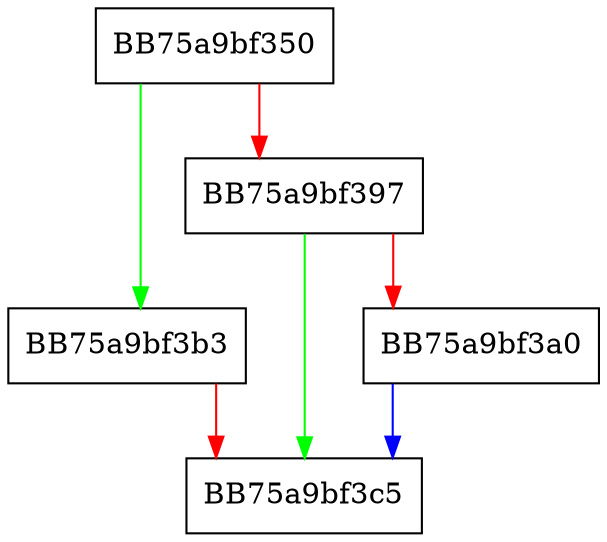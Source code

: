 digraph notify_event {
  node [shape="box"];
  graph [splines=ortho];
  BB75a9bf350 -> BB75a9bf3b3 [color="green"];
  BB75a9bf350 -> BB75a9bf397 [color="red"];
  BB75a9bf397 -> BB75a9bf3c5 [color="green"];
  BB75a9bf397 -> BB75a9bf3a0 [color="red"];
  BB75a9bf3a0 -> BB75a9bf3c5 [color="blue"];
  BB75a9bf3b3 -> BB75a9bf3c5 [color="red"];
}